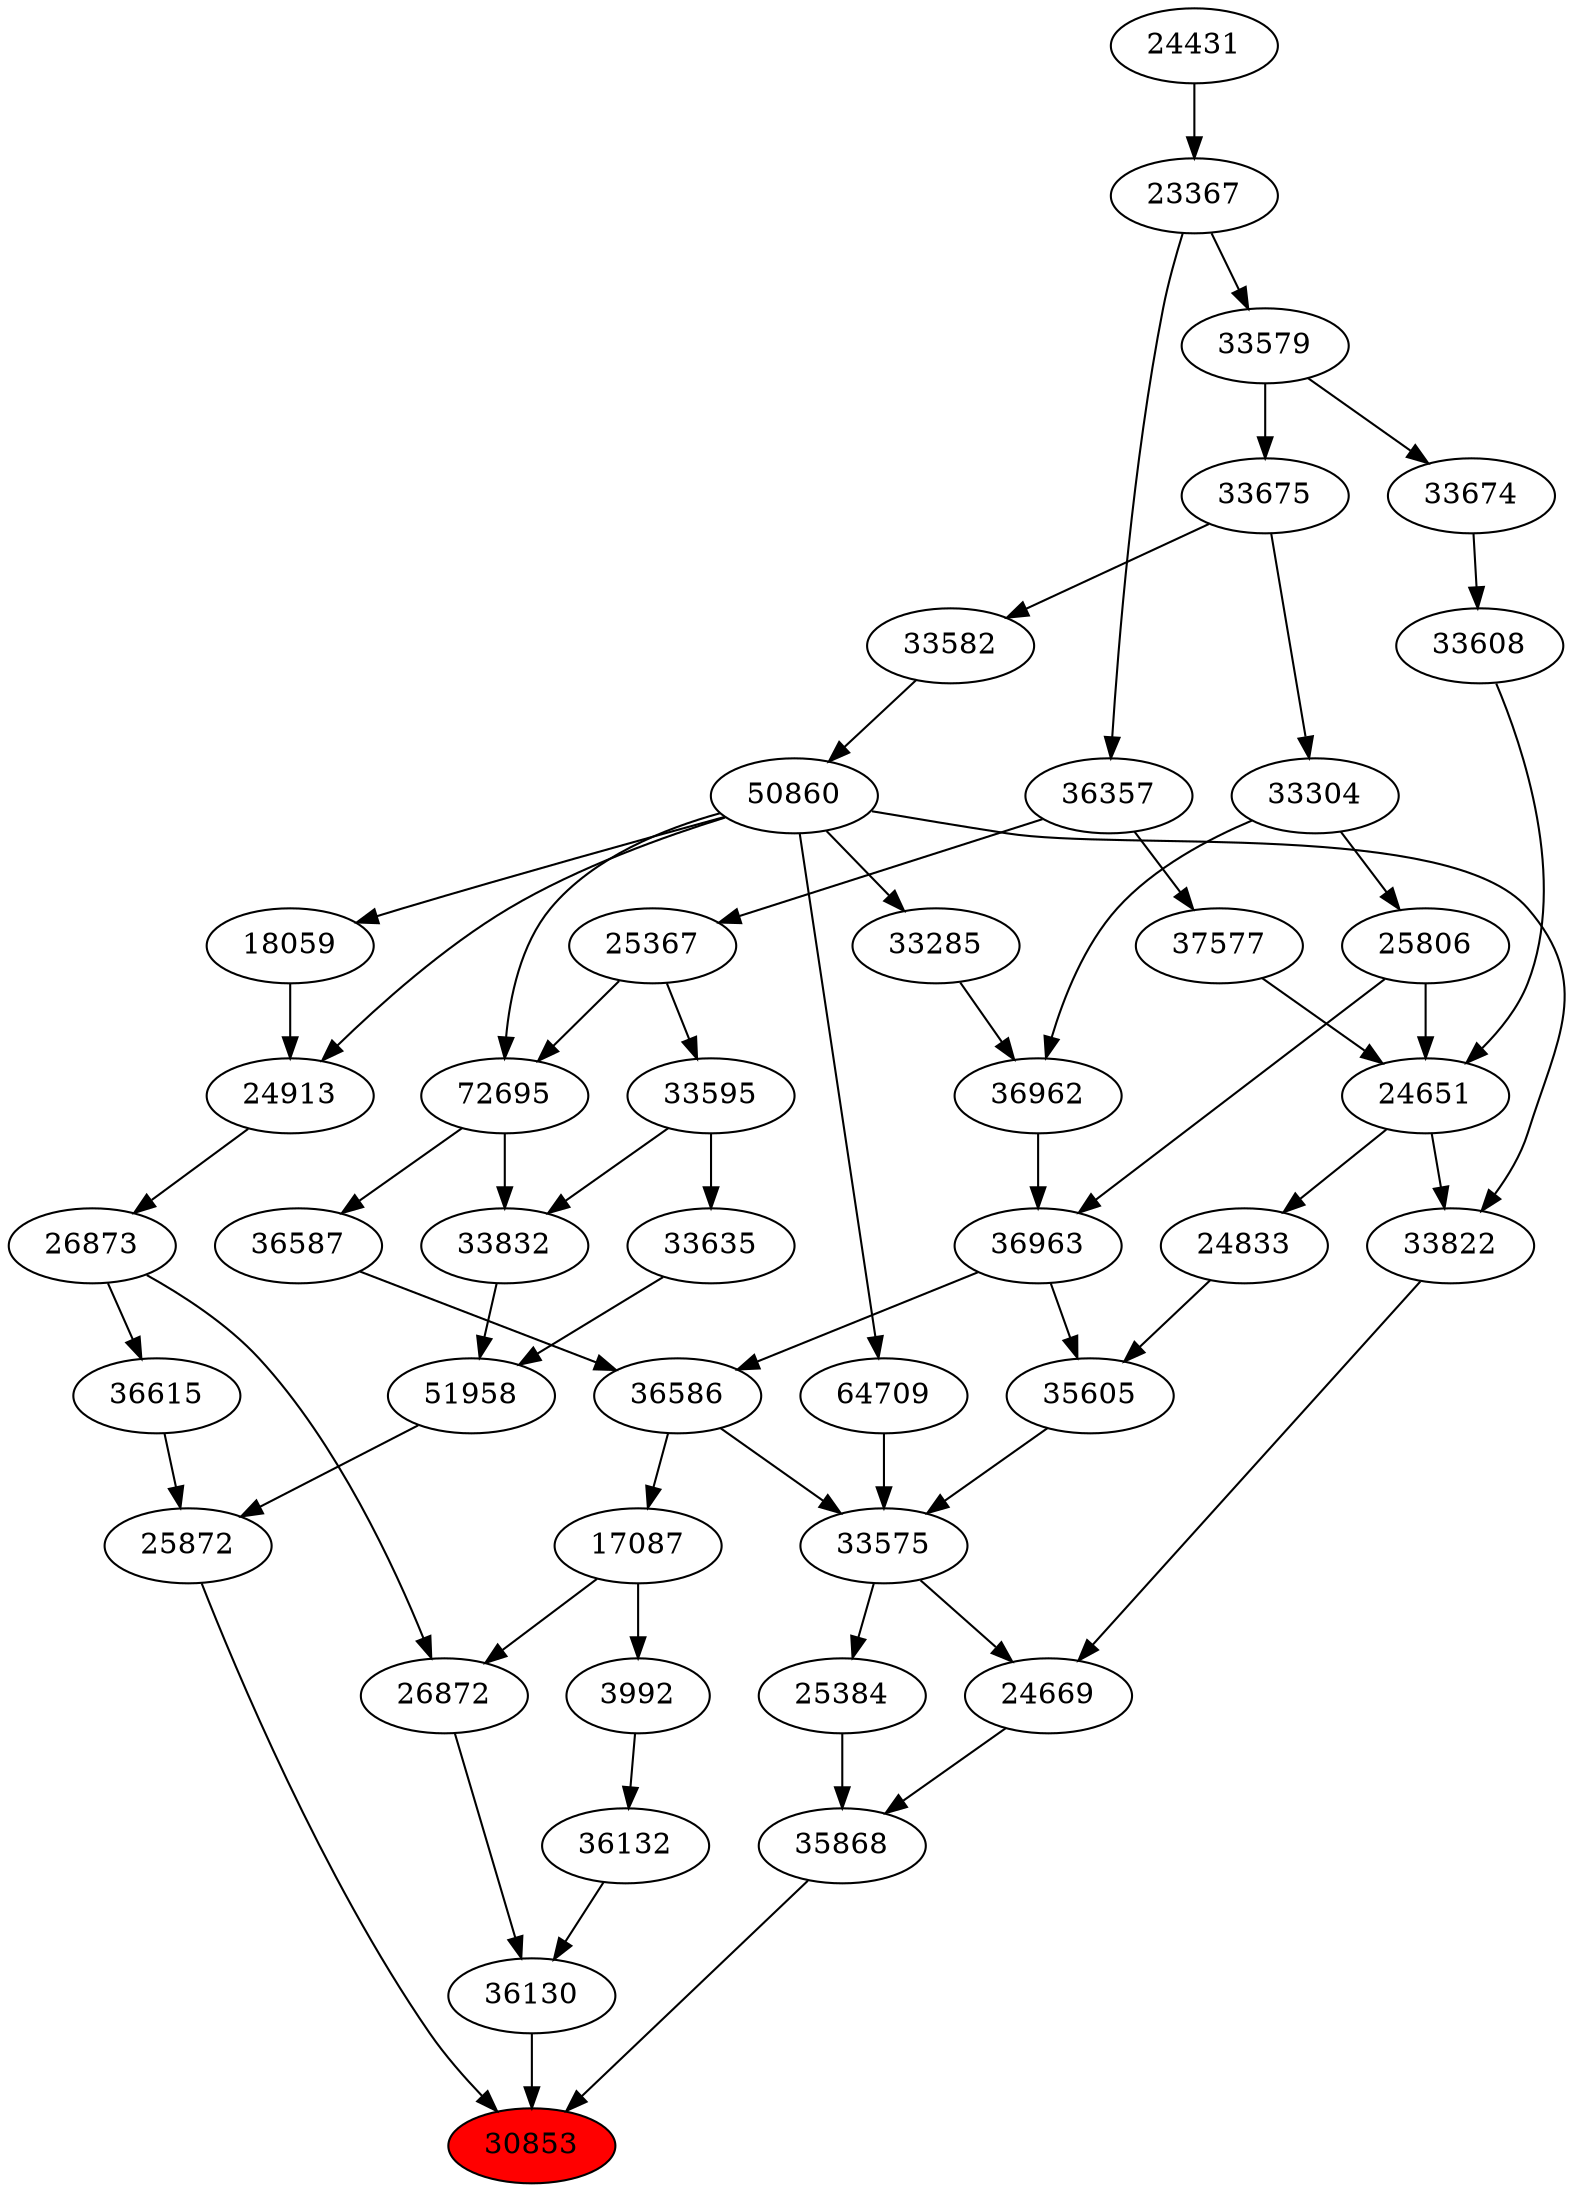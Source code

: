 strict digraph{ 
30853 [label="30853" fillcolor=red style=filled]
25872 -> 30853
36130 -> 30853
35868 -> 30853
25872 [label="25872"]
36615 -> 25872
51958 -> 25872
36130 [label="36130"]
26872 -> 36130
36132 -> 36130
35868 [label="35868"]
25384 -> 35868
24669 -> 35868
36615 [label="36615"]
26873 -> 36615
51958 [label="51958"]
33832 -> 51958
33635 -> 51958
26872 [label="26872"]
17087 -> 26872
26873 -> 26872
36132 [label="36132"]
3992 -> 36132
25384 [label="25384"]
33575 -> 25384
24669 [label="24669"]
33575 -> 24669
33822 -> 24669
26873 [label="26873"]
24913 -> 26873
33832 [label="33832"]
72695 -> 33832
33595 -> 33832
33635 [label="33635"]
33595 -> 33635
17087 [label="17087"]
36586 -> 17087
3992 [label="3992"]
17087 -> 3992
33575 [label="33575"]
36586 -> 33575
35605 -> 33575
64709 -> 33575
33822 [label="33822"]
24651 -> 33822
50860 -> 33822
24913 [label="24913"]
18059 -> 24913
50860 -> 24913
72695 [label="72695"]
50860 -> 72695
25367 -> 72695
33595 [label="33595"]
25367 -> 33595
36586 [label="36586"]
36587 -> 36586
36963 -> 36586
35605 [label="35605"]
24833 -> 35605
36963 -> 35605
64709 [label="64709"]
50860 -> 64709
24651 [label="24651"]
25806 -> 24651
33608 -> 24651
37577 -> 24651
50860 [label="50860"]
33582 -> 50860
18059 [label="18059"]
50860 -> 18059
25367 [label="25367"]
36357 -> 25367
36587 [label="36587"]
72695 -> 36587
36963 [label="36963"]
36962 -> 36963
25806 -> 36963
24833 [label="24833"]
24651 -> 24833
25806 [label="25806"]
33304 -> 25806
33608 [label="33608"]
33674 -> 33608
37577 [label="37577"]
36357 -> 37577
33582 [label="33582"]
33675 -> 33582
36357 [label="36357"]
23367 -> 36357
36962 [label="36962"]
33285 -> 36962
33304 -> 36962
33304 [label="33304"]
33675 -> 33304
33674 [label="33674"]
33579 -> 33674
33675 [label="33675"]
33579 -> 33675
23367 [label="23367"]
24431 -> 23367
33285 [label="33285"]
50860 -> 33285
33579 [label="33579"]
23367 -> 33579
24431 [label="24431"]
}